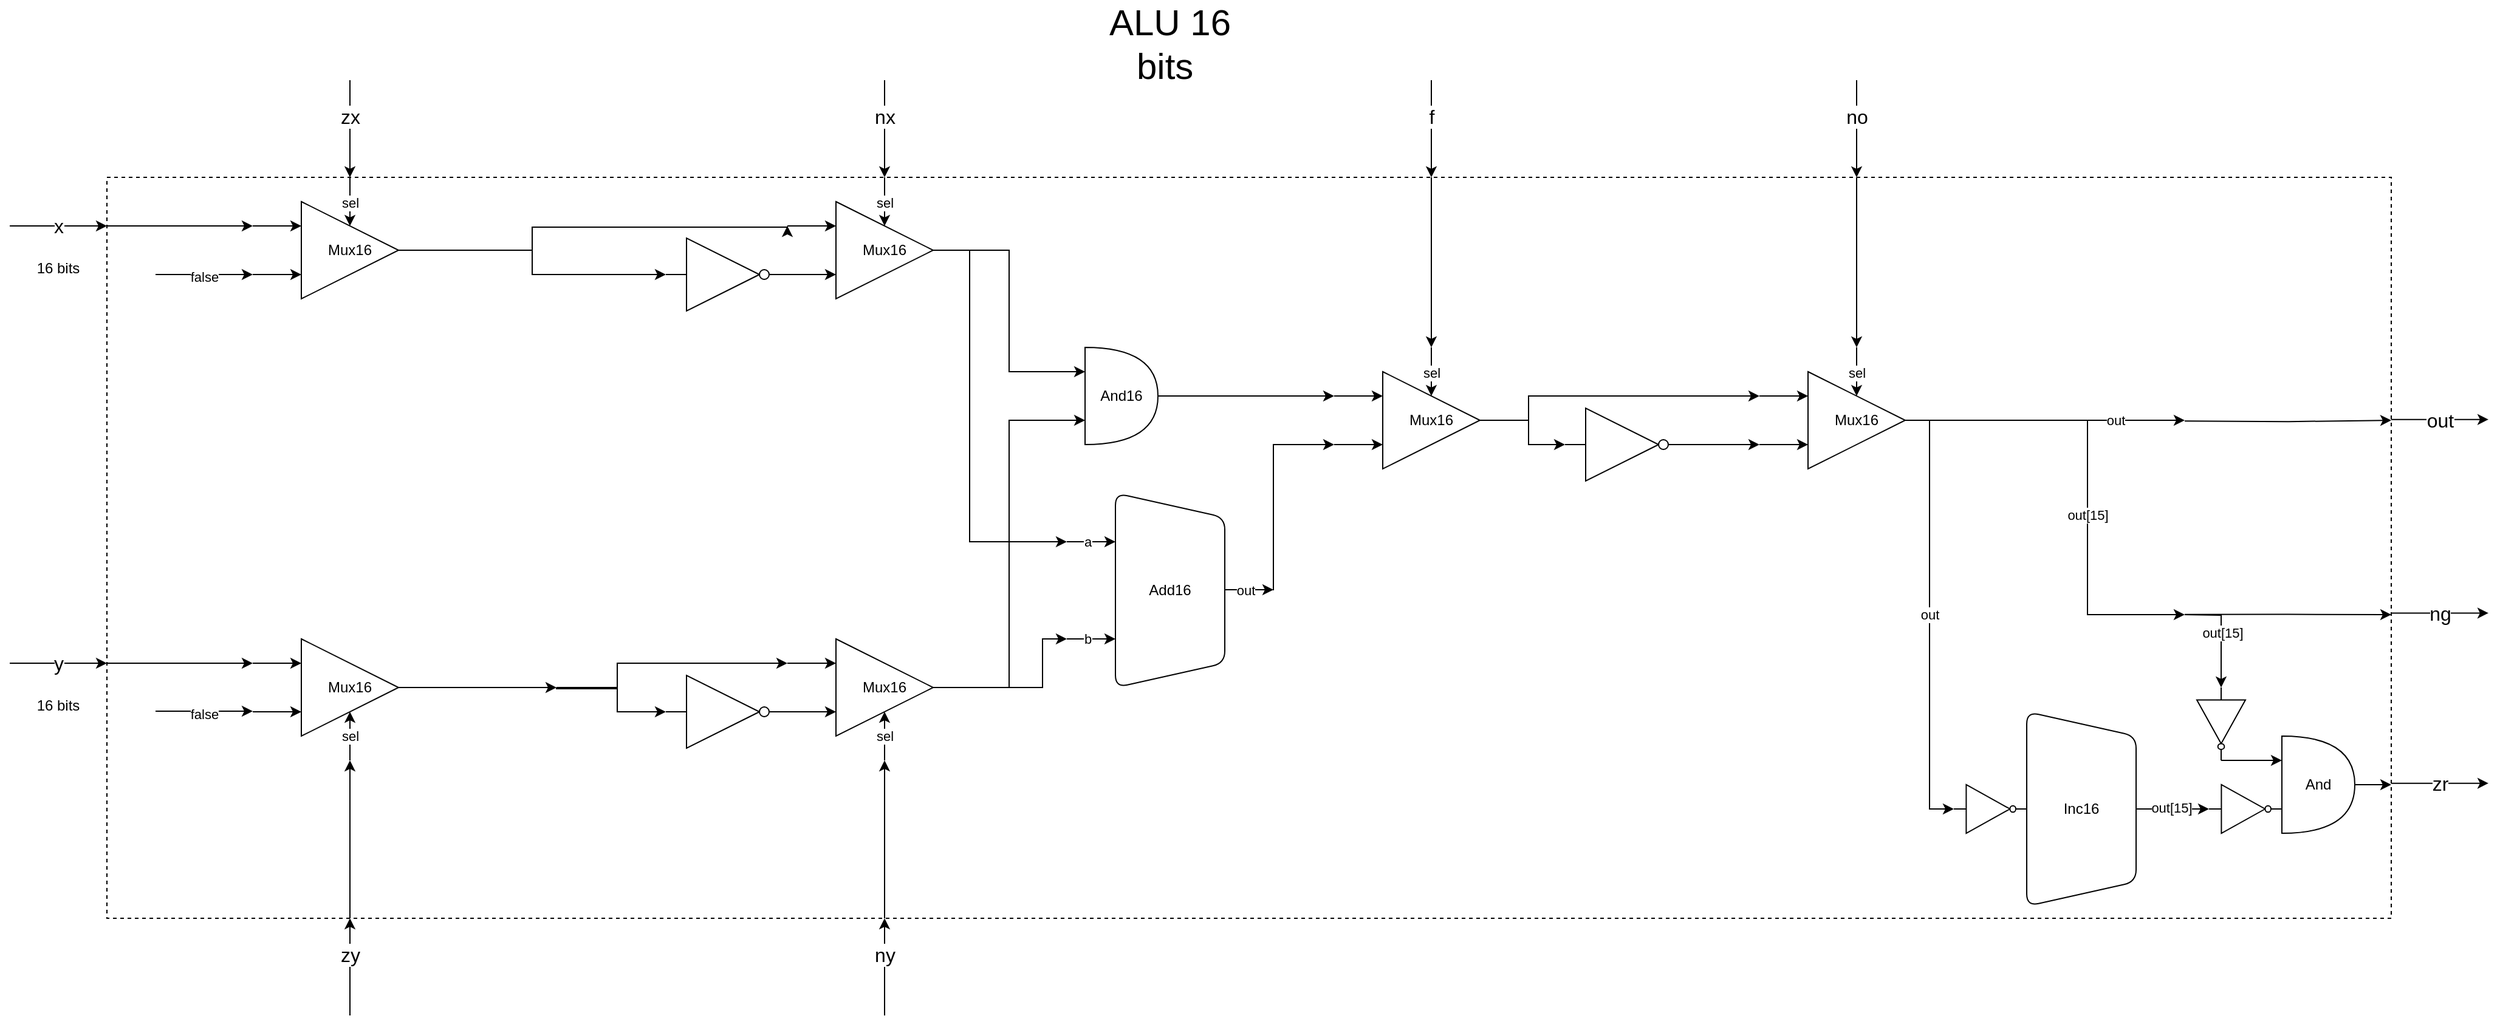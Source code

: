 <mxfile version="26.0.9">
  <diagram name="Page-1" id="adpBesQHKRJYUjEOg8ru">
    <mxGraphModel dx="3374" dy="2086" grid="1" gridSize="10" guides="1" tooltips="1" connect="1" arrows="1" fold="1" page="1" pageScale="1" pageWidth="1200" pageHeight="1920" math="0" shadow="0">
      <root>
        <mxCell id="0" />
        <mxCell id="1" parent="0" />
        <mxCell id="-emJckupOi8oOc6qagqn-7" value="" style="rounded=0;whiteSpace=wrap;html=1;fillColor=none;dashed=1;" vertex="1" parent="1">
          <mxGeometry x="240" y="200" width="1880" height="610" as="geometry" />
        </mxCell>
        <mxCell id="8OLrmSVtU4ukcU3g0uOx-1" value="" style="endArrow=classic;html=1;rounded=0;" parent="1" edge="1">
          <mxGeometry width="50" height="50" relative="1" as="geometry">
            <mxPoint x="160" y="240" as="sourcePoint" />
            <mxPoint x="240" y="240" as="targetPoint" />
          </mxGeometry>
        </mxCell>
        <mxCell id="8OLrmSVtU4ukcU3g0uOx-5" value="&lt;font style=&quot;font-size: 16px;&quot;&gt;x&lt;/font&gt;" style="edgeLabel;html=1;align=center;verticalAlign=middle;resizable=0;points=[];" parent="8OLrmSVtU4ukcU3g0uOx-1" vertex="1" connectable="0">
          <mxGeometry x="-0.006" relative="1" as="geometry">
            <mxPoint as="offset" />
          </mxGeometry>
        </mxCell>
        <mxCell id="8OLrmSVtU4ukcU3g0uOx-6" value="" style="endArrow=classic;html=1;rounded=0;" parent="1" edge="1">
          <mxGeometry width="50" height="50" relative="1" as="geometry">
            <mxPoint x="160" y="600" as="sourcePoint" />
            <mxPoint x="240" y="600" as="targetPoint" />
          </mxGeometry>
        </mxCell>
        <mxCell id="8OLrmSVtU4ukcU3g0uOx-7" value="&lt;span style=&quot;font-size: 16px;&quot;&gt;y&lt;/span&gt;" style="edgeLabel;html=1;align=center;verticalAlign=middle;resizable=0;points=[];" parent="8OLrmSVtU4ukcU3g0uOx-6" vertex="1" connectable="0">
          <mxGeometry x="-0.006" relative="1" as="geometry">
            <mxPoint as="offset" />
          </mxGeometry>
        </mxCell>
        <mxCell id="8OLrmSVtU4ukcU3g0uOx-8" value="16 bits" style="text;html=1;align=center;verticalAlign=middle;whiteSpace=wrap;rounded=0;" parent="1" vertex="1">
          <mxGeometry x="170" y="260" width="60" height="30" as="geometry" />
        </mxCell>
        <mxCell id="8OLrmSVtU4ukcU3g0uOx-9" value="16 bits" style="text;html=1;align=center;verticalAlign=middle;whiteSpace=wrap;rounded=0;" parent="1" vertex="1">
          <mxGeometry x="170" y="620" width="60" height="30" as="geometry" />
        </mxCell>
        <mxCell id="8OLrmSVtU4ukcU3g0uOx-11" value="" style="endArrow=classic;html=1;rounded=0;" parent="1" edge="1">
          <mxGeometry width="50" height="50" relative="1" as="geometry">
            <mxPoint x="440" y="120" as="sourcePoint" />
            <mxPoint x="440" y="200" as="targetPoint" />
          </mxGeometry>
        </mxCell>
        <mxCell id="8OLrmSVtU4ukcU3g0uOx-12" value="&lt;font style=&quot;font-size: 16px;&quot;&gt;zx&lt;/font&gt;" style="edgeLabel;html=1;align=center;verticalAlign=middle;resizable=0;points=[];" parent="8OLrmSVtU4ukcU3g0uOx-11" vertex="1" connectable="0">
          <mxGeometry x="-0.006" relative="1" as="geometry">
            <mxPoint y="-10" as="offset" />
          </mxGeometry>
        </mxCell>
        <mxCell id="8OLrmSVtU4ukcU3g0uOx-13" value="" style="endArrow=classic;html=1;rounded=0;" parent="1" edge="1">
          <mxGeometry width="50" height="50" relative="1" as="geometry">
            <mxPoint x="880" y="120" as="sourcePoint" />
            <mxPoint x="880" y="200" as="targetPoint" />
          </mxGeometry>
        </mxCell>
        <mxCell id="8OLrmSVtU4ukcU3g0uOx-14" value="&lt;font style=&quot;font-size: 16px;&quot;&gt;nx&lt;/font&gt;" style="edgeLabel;html=1;align=center;verticalAlign=middle;resizable=0;points=[];" parent="8OLrmSVtU4ukcU3g0uOx-13" vertex="1" connectable="0">
          <mxGeometry x="-0.006" relative="1" as="geometry">
            <mxPoint y="-10" as="offset" />
          </mxGeometry>
        </mxCell>
        <mxCell id="8OLrmSVtU4ukcU3g0uOx-21" value="" style="group" parent="1" vertex="1" connectable="0">
          <mxGeometry x="360" y="200" width="120" height="100" as="geometry" />
        </mxCell>
        <mxCell id="nLRMlabs2DgrCdVQQMXq-4" style="edgeStyle=orthogonalEdgeStyle;rounded=0;orthogonalLoop=1;jettySize=auto;html=1;" parent="8OLrmSVtU4ukcU3g0uOx-21" source="8OLrmSVtU4ukcU3g0uOx-16" edge="1">
          <mxGeometry relative="1" as="geometry">
            <mxPoint x="440.0" y="40" as="targetPoint" />
            <Array as="points">
              <mxPoint x="230" y="60" />
              <mxPoint x="230" y="41" />
              <mxPoint x="440" y="41" />
            </Array>
          </mxGeometry>
        </mxCell>
        <mxCell id="8OLrmSVtU4ukcU3g0uOx-16" value="Mux16" style="triangle;whiteSpace=wrap;html=1;" parent="8OLrmSVtU4ukcU3g0uOx-21" vertex="1">
          <mxGeometry x="40" y="20" width="80" height="80" as="geometry" />
        </mxCell>
        <mxCell id="8OLrmSVtU4ukcU3g0uOx-17" value="" style="endArrow=classic;html=1;rounded=0;entryX=0.5;entryY=0;entryDx=0;entryDy=0;" parent="8OLrmSVtU4ukcU3g0uOx-21" target="8OLrmSVtU4ukcU3g0uOx-16" edge="1">
          <mxGeometry width="50" height="50" relative="1" as="geometry">
            <mxPoint x="80" as="sourcePoint" />
            <mxPoint x="130" y="110" as="targetPoint" />
          </mxGeometry>
        </mxCell>
        <mxCell id="8OLrmSVtU4ukcU3g0uOx-18" value="sel" style="edgeLabel;html=1;align=center;verticalAlign=middle;resizable=0;points=[];" parent="8OLrmSVtU4ukcU3g0uOx-17" vertex="1" connectable="0">
          <mxGeometry x="0.026" relative="1" as="geometry">
            <mxPoint as="offset" />
          </mxGeometry>
        </mxCell>
        <mxCell id="8OLrmSVtU4ukcU3g0uOx-19" value="" style="endArrow=classic;html=1;rounded=0;entryX=0;entryY=0.25;entryDx=0;entryDy=0;" parent="8OLrmSVtU4ukcU3g0uOx-21" target="8OLrmSVtU4ukcU3g0uOx-16" edge="1">
          <mxGeometry width="50" height="50" relative="1" as="geometry">
            <mxPoint y="40" as="sourcePoint" />
            <mxPoint x="80" y="80" as="targetPoint" />
          </mxGeometry>
        </mxCell>
        <mxCell id="8OLrmSVtU4ukcU3g0uOx-20" value="" style="endArrow=classic;html=1;rounded=0;entryX=0;entryY=0.25;entryDx=0;entryDy=0;" parent="8OLrmSVtU4ukcU3g0uOx-21" edge="1">
          <mxGeometry width="50" height="50" relative="1" as="geometry">
            <mxPoint y="80" as="sourcePoint" />
            <mxPoint x="40" y="80" as="targetPoint" />
          </mxGeometry>
        </mxCell>
        <mxCell id="8OLrmSVtU4ukcU3g0uOx-23" value="" style="endArrow=classic;html=1;rounded=0;" parent="1" edge="1">
          <mxGeometry width="50" height="50" relative="1" as="geometry">
            <mxPoint x="240" y="240" as="sourcePoint" />
            <mxPoint x="360" y="240" as="targetPoint" />
          </mxGeometry>
        </mxCell>
        <mxCell id="8OLrmSVtU4ukcU3g0uOx-24" value="" style="endArrow=classic;html=1;rounded=0;" parent="1" edge="1">
          <mxGeometry width="50" height="50" relative="1" as="geometry">
            <mxPoint x="280" y="280" as="sourcePoint" />
            <mxPoint x="360" y="280" as="targetPoint" />
          </mxGeometry>
        </mxCell>
        <mxCell id="8OLrmSVtU4ukcU3g0uOx-26" value="false" style="edgeLabel;html=1;align=center;verticalAlign=middle;resizable=0;points=[];" parent="8OLrmSVtU4ukcU3g0uOx-24" vertex="1" connectable="0">
          <mxGeometry x="-0.013" y="-2" relative="1" as="geometry">
            <mxPoint as="offset" />
          </mxGeometry>
        </mxCell>
        <mxCell id="8OLrmSVtU4ukcU3g0uOx-29" style="edgeStyle=orthogonalEdgeStyle;rounded=0;orthogonalLoop=1;jettySize=auto;html=1;entryX=0;entryY=0.5;entryDx=0;entryDy=0;entryPerimeter=0;" parent="1" source="8OLrmSVtU4ukcU3g0uOx-16" target="8OLrmSVtU4ukcU3g0uOx-31" edge="1">
          <mxGeometry relative="1" as="geometry">
            <mxPoint x="540" y="270" as="targetPoint" />
          </mxGeometry>
        </mxCell>
        <mxCell id="8OLrmSVtU4ukcU3g0uOx-31" value="" style="verticalLabelPosition=bottom;shadow=0;dashed=0;align=center;html=1;verticalAlign=top;shape=mxgraph.electrical.logic_gates.inverter_2" parent="1" vertex="1">
          <mxGeometry x="700" y="250" width="100" height="60" as="geometry" />
        </mxCell>
        <mxCell id="8OLrmSVtU4ukcU3g0uOx-46" value="" style="group" parent="1" vertex="1" connectable="0">
          <mxGeometry x="800" y="200" width="120" height="100" as="geometry" />
        </mxCell>
        <mxCell id="nLRMlabs2DgrCdVQQMXq-21" style="edgeStyle=orthogonalEdgeStyle;rounded=0;orthogonalLoop=1;jettySize=auto;html=1;" parent="8OLrmSVtU4ukcU3g0uOx-46" source="8OLrmSVtU4ukcU3g0uOx-47" edge="1">
          <mxGeometry relative="1" as="geometry">
            <mxPoint x="230.0" y="300" as="targetPoint" />
            <Array as="points">
              <mxPoint x="150" y="60" />
              <mxPoint x="150" y="300" />
            </Array>
          </mxGeometry>
        </mxCell>
        <mxCell id="8OLrmSVtU4ukcU3g0uOx-47" value="Mux16" style="triangle;whiteSpace=wrap;html=1;" parent="8OLrmSVtU4ukcU3g0uOx-46" vertex="1">
          <mxGeometry x="40" y="20" width="80" height="80" as="geometry" />
        </mxCell>
        <mxCell id="8OLrmSVtU4ukcU3g0uOx-48" value="" style="endArrow=classic;html=1;rounded=0;entryX=0.5;entryY=0;entryDx=0;entryDy=0;" parent="8OLrmSVtU4ukcU3g0uOx-46" target="8OLrmSVtU4ukcU3g0uOx-47" edge="1">
          <mxGeometry width="50" height="50" relative="1" as="geometry">
            <mxPoint x="80" as="sourcePoint" />
            <mxPoint x="130" y="110" as="targetPoint" />
          </mxGeometry>
        </mxCell>
        <mxCell id="8OLrmSVtU4ukcU3g0uOx-49" value="sel" style="edgeLabel;html=1;align=center;verticalAlign=middle;resizable=0;points=[];" parent="8OLrmSVtU4ukcU3g0uOx-48" vertex="1" connectable="0">
          <mxGeometry x="0.026" relative="1" as="geometry">
            <mxPoint as="offset" />
          </mxGeometry>
        </mxCell>
        <mxCell id="8OLrmSVtU4ukcU3g0uOx-50" value="" style="endArrow=classic;html=1;rounded=0;entryX=0;entryY=0.25;entryDx=0;entryDy=0;" parent="8OLrmSVtU4ukcU3g0uOx-46" target="8OLrmSVtU4ukcU3g0uOx-47" edge="1">
          <mxGeometry width="50" height="50" relative="1" as="geometry">
            <mxPoint y="40" as="sourcePoint" />
            <mxPoint x="80" y="80" as="targetPoint" />
          </mxGeometry>
        </mxCell>
        <mxCell id="8OLrmSVtU4ukcU3g0uOx-51" value="" style="endArrow=classic;html=1;rounded=0;entryX=0;entryY=0.25;entryDx=0;entryDy=0;" parent="8OLrmSVtU4ukcU3g0uOx-46" edge="1">
          <mxGeometry width="50" height="50" relative="1" as="geometry">
            <mxPoint y="80" as="sourcePoint" />
            <mxPoint x="40" y="80" as="targetPoint" />
          </mxGeometry>
        </mxCell>
        <mxCell id="8OLrmSVtU4ukcU3g0uOx-63" value="" style="endArrow=classic;html=1;rounded=0;" parent="1" edge="1">
          <mxGeometry width="50" height="50" relative="1" as="geometry">
            <mxPoint x="280" y="639.5" as="sourcePoint" />
            <mxPoint x="360" y="639.5" as="targetPoint" />
          </mxGeometry>
        </mxCell>
        <mxCell id="8OLrmSVtU4ukcU3g0uOx-64" value="false" style="edgeLabel;html=1;align=center;verticalAlign=middle;resizable=0;points=[];" parent="8OLrmSVtU4ukcU3g0uOx-63" vertex="1" connectable="0">
          <mxGeometry x="-0.013" y="-2" relative="1" as="geometry">
            <mxPoint as="offset" />
          </mxGeometry>
        </mxCell>
        <mxCell id="8OLrmSVtU4ukcU3g0uOx-85" style="edgeStyle=orthogonalEdgeStyle;rounded=0;orthogonalLoop=1;jettySize=auto;html=1;" parent="1" edge="1">
          <mxGeometry relative="1" as="geometry">
            <mxPoint x="800" y="600" as="targetPoint" />
            <mxPoint x="610" y="620" as="sourcePoint" />
            <Array as="points">
              <mxPoint x="660" y="620" />
              <mxPoint x="660" y="600" />
            </Array>
          </mxGeometry>
        </mxCell>
        <mxCell id="8OLrmSVtU4ukcU3g0uOx-70" value="" style="verticalLabelPosition=bottom;shadow=0;dashed=0;align=center;html=1;verticalAlign=top;shape=mxgraph.electrical.logic_gates.inverter_2" parent="1" vertex="1">
          <mxGeometry x="700" y="610" width="100" height="60" as="geometry" />
        </mxCell>
        <mxCell id="8OLrmSVtU4ukcU3g0uOx-80" style="edgeStyle=orthogonalEdgeStyle;rounded=0;orthogonalLoop=1;jettySize=auto;html=1;" parent="1" source="8OLrmSVtU4ukcU3g0uOx-55" edge="1">
          <mxGeometry relative="1" as="geometry">
            <mxPoint x="610" y="620" as="targetPoint" />
          </mxGeometry>
        </mxCell>
        <mxCell id="8OLrmSVtU4ukcU3g0uOx-81" value="" style="endArrow=none;html=1;rounded=0;startArrow=classic;startFill=1;" parent="1" edge="1">
          <mxGeometry width="50" height="50" relative="1" as="geometry">
            <mxPoint x="440" y="810" as="sourcePoint" />
            <mxPoint x="440" y="890" as="targetPoint" />
          </mxGeometry>
        </mxCell>
        <mxCell id="8OLrmSVtU4ukcU3g0uOx-82" value="&lt;font style=&quot;font-size: 16px;&quot;&gt;zy&lt;/font&gt;" style="edgeLabel;html=1;align=center;verticalAlign=middle;resizable=0;points=[];" parent="8OLrmSVtU4ukcU3g0uOx-81" vertex="1" connectable="0">
          <mxGeometry x="-0.006" relative="1" as="geometry">
            <mxPoint y="-10" as="offset" />
          </mxGeometry>
        </mxCell>
        <mxCell id="8OLrmSVtU4ukcU3g0uOx-83" value="" style="endArrow=none;html=1;rounded=0;startArrow=classic;startFill=1;" parent="1" edge="1">
          <mxGeometry width="50" height="50" relative="1" as="geometry">
            <mxPoint x="880" y="810" as="sourcePoint" />
            <mxPoint x="880" y="890" as="targetPoint" />
          </mxGeometry>
        </mxCell>
        <mxCell id="8OLrmSVtU4ukcU3g0uOx-84" value="&lt;font style=&quot;font-size: 16px;&quot;&gt;ny&lt;/font&gt;" style="edgeLabel;html=1;align=center;verticalAlign=middle;resizable=0;points=[];" parent="8OLrmSVtU4ukcU3g0uOx-83" vertex="1" connectable="0">
          <mxGeometry x="-0.006" relative="1" as="geometry">
            <mxPoint y="-10" as="offset" />
          </mxGeometry>
        </mxCell>
        <mxCell id="8OLrmSVtU4ukcU3g0uOx-86" style="edgeStyle=orthogonalEdgeStyle;rounded=0;orthogonalLoop=1;jettySize=auto;html=1;entryX=0;entryY=0.5;entryDx=0;entryDy=0;entryPerimeter=0;" parent="1" target="8OLrmSVtU4ukcU3g0uOx-70" edge="1">
          <mxGeometry relative="1" as="geometry">
            <mxPoint x="610" y="620" as="sourcePoint" />
            <Array as="points">
              <mxPoint x="610" y="621" />
              <mxPoint x="660" y="621" />
              <mxPoint x="660" y="640" />
            </Array>
          </mxGeometry>
        </mxCell>
        <mxCell id="nLRMlabs2DgrCdVQQMXq-1" value="" style="group" parent="1" vertex="1" connectable="0">
          <mxGeometry x="360" y="580" width="120" height="100" as="geometry" />
        </mxCell>
        <mxCell id="8OLrmSVtU4ukcU3g0uOx-55" value="Mux16" style="triangle;whiteSpace=wrap;html=1;" parent="nLRMlabs2DgrCdVQQMXq-1" vertex="1">
          <mxGeometry x="40" width="80" height="80" as="geometry" />
        </mxCell>
        <mxCell id="8OLrmSVtU4ukcU3g0uOx-56" value="" style="endArrow=classic;html=1;rounded=0;entryX=0.5;entryY=1;entryDx=0;entryDy=0;" parent="nLRMlabs2DgrCdVQQMXq-1" target="8OLrmSVtU4ukcU3g0uOx-55" edge="1">
          <mxGeometry width="50" height="50" relative="1" as="geometry">
            <mxPoint x="80" y="100" as="sourcePoint" />
            <mxPoint x="130" y="90" as="targetPoint" />
          </mxGeometry>
        </mxCell>
        <mxCell id="8OLrmSVtU4ukcU3g0uOx-57" value="sel" style="edgeLabel;html=1;align=center;verticalAlign=middle;resizable=0;points=[];" parent="8OLrmSVtU4ukcU3g0uOx-56" vertex="1" connectable="0">
          <mxGeometry x="0.026" relative="1" as="geometry">
            <mxPoint as="offset" />
          </mxGeometry>
        </mxCell>
        <mxCell id="8OLrmSVtU4ukcU3g0uOx-58" value="" style="endArrow=classic;html=1;rounded=0;entryX=0;entryY=0.25;entryDx=0;entryDy=0;" parent="nLRMlabs2DgrCdVQQMXq-1" target="8OLrmSVtU4ukcU3g0uOx-55" edge="1">
          <mxGeometry width="50" height="50" relative="1" as="geometry">
            <mxPoint y="20" as="sourcePoint" />
            <mxPoint x="80" y="60" as="targetPoint" />
          </mxGeometry>
        </mxCell>
        <mxCell id="8OLrmSVtU4ukcU3g0uOx-59" value="" style="endArrow=classic;html=1;rounded=0;entryX=0;entryY=0.25;entryDx=0;entryDy=0;" parent="nLRMlabs2DgrCdVQQMXq-1" edge="1">
          <mxGeometry width="50" height="50" relative="1" as="geometry">
            <mxPoint y="60" as="sourcePoint" />
            <mxPoint x="40" y="60" as="targetPoint" />
          </mxGeometry>
        </mxCell>
        <mxCell id="nLRMlabs2DgrCdVQQMXq-2" value="" style="endArrow=classic;html=1;rounded=0;" parent="1" edge="1">
          <mxGeometry width="50" height="50" relative="1" as="geometry">
            <mxPoint x="240" y="600" as="sourcePoint" />
            <mxPoint x="360" y="600" as="targetPoint" />
          </mxGeometry>
        </mxCell>
        <mxCell id="nLRMlabs2DgrCdVQQMXq-3" value="" style="group" parent="1" vertex="1" connectable="0">
          <mxGeometry x="800" y="580" width="120" height="100" as="geometry" />
        </mxCell>
        <mxCell id="nLRMlabs2DgrCdVQQMXq-22" style="edgeStyle=orthogonalEdgeStyle;rounded=0;orthogonalLoop=1;jettySize=auto;html=1;" parent="nLRMlabs2DgrCdVQQMXq-3" source="8OLrmSVtU4ukcU3g0uOx-73" edge="1">
          <mxGeometry relative="1" as="geometry">
            <mxPoint x="230" as="targetPoint" />
            <Array as="points">
              <mxPoint x="210" y="40" />
              <mxPoint x="210" />
            </Array>
          </mxGeometry>
        </mxCell>
        <mxCell id="8OLrmSVtU4ukcU3g0uOx-73" value="Mux16" style="triangle;whiteSpace=wrap;html=1;" parent="nLRMlabs2DgrCdVQQMXq-3" vertex="1">
          <mxGeometry x="40" width="80" height="80" as="geometry" />
        </mxCell>
        <mxCell id="8OLrmSVtU4ukcU3g0uOx-74" value="" style="endArrow=classic;html=1;rounded=0;entryX=0.5;entryY=1;entryDx=0;entryDy=0;" parent="nLRMlabs2DgrCdVQQMXq-3" target="8OLrmSVtU4ukcU3g0uOx-73" edge="1">
          <mxGeometry width="50" height="50" relative="1" as="geometry">
            <mxPoint x="80" y="100" as="sourcePoint" />
            <mxPoint x="130" y="90" as="targetPoint" />
          </mxGeometry>
        </mxCell>
        <mxCell id="8OLrmSVtU4ukcU3g0uOx-75" value="sel" style="edgeLabel;html=1;align=center;verticalAlign=middle;resizable=0;points=[];" parent="8OLrmSVtU4ukcU3g0uOx-74" vertex="1" connectable="0">
          <mxGeometry x="0.026" relative="1" as="geometry">
            <mxPoint as="offset" />
          </mxGeometry>
        </mxCell>
        <mxCell id="8OLrmSVtU4ukcU3g0uOx-76" value="" style="endArrow=classic;html=1;rounded=0;entryX=0;entryY=0.25;entryDx=0;entryDy=0;" parent="nLRMlabs2DgrCdVQQMXq-3" target="8OLrmSVtU4ukcU3g0uOx-73" edge="1">
          <mxGeometry width="50" height="50" relative="1" as="geometry">
            <mxPoint y="20" as="sourcePoint" />
            <mxPoint x="80" y="60" as="targetPoint" />
          </mxGeometry>
        </mxCell>
        <mxCell id="8OLrmSVtU4ukcU3g0uOx-77" value="" style="endArrow=classic;html=1;rounded=0;entryX=0;entryY=0.25;entryDx=0;entryDy=0;" parent="nLRMlabs2DgrCdVQQMXq-3" edge="1">
          <mxGeometry width="50" height="50" relative="1" as="geometry">
            <mxPoint y="60" as="sourcePoint" />
            <mxPoint x="40" y="60" as="targetPoint" />
          </mxGeometry>
        </mxCell>
        <mxCell id="nLRMlabs2DgrCdVQQMXq-23" style="edgeStyle=orthogonalEdgeStyle;rounded=0;orthogonalLoop=1;jettySize=auto;html=1;" parent="1" source="nLRMlabs2DgrCdVQQMXq-5" edge="1">
          <mxGeometry relative="1" as="geometry">
            <mxPoint x="1250" y="380.0" as="targetPoint" />
          </mxGeometry>
        </mxCell>
        <mxCell id="nLRMlabs2DgrCdVQQMXq-5" value="And16" style="shape=or;whiteSpace=wrap;html=1;" parent="1" vertex="1">
          <mxGeometry x="1045" y="340" width="60" height="80" as="geometry" />
        </mxCell>
        <mxCell id="nLRMlabs2DgrCdVQQMXq-18" style="edgeStyle=orthogonalEdgeStyle;rounded=0;orthogonalLoop=1;jettySize=auto;html=1;entryX=0;entryY=0.25;entryDx=0;entryDy=0;entryPerimeter=0;" parent="1" source="8OLrmSVtU4ukcU3g0uOx-47" target="nLRMlabs2DgrCdVQQMXq-5" edge="1">
          <mxGeometry relative="1" as="geometry" />
        </mxCell>
        <mxCell id="nLRMlabs2DgrCdVQQMXq-19" style="edgeStyle=orthogonalEdgeStyle;rounded=0;orthogonalLoop=1;jettySize=auto;html=1;entryX=0;entryY=0.75;entryDx=0;entryDy=0;entryPerimeter=0;" parent="1" source="8OLrmSVtU4ukcU3g0uOx-73" target="nLRMlabs2DgrCdVQQMXq-5" edge="1">
          <mxGeometry relative="1" as="geometry" />
        </mxCell>
        <mxCell id="nLRMlabs2DgrCdVQQMXq-20" value="" style="group" parent="1" vertex="1" connectable="0">
          <mxGeometry x="1030" y="460" width="170" height="160" as="geometry" />
        </mxCell>
        <mxCell id="nLRMlabs2DgrCdVQQMXq-7" value="Add16" style="shape=trapezoid;perimeter=trapezoidPerimeter;whiteSpace=wrap;html=1;fixedSize=1;direction=south;rounded=1;" parent="nLRMlabs2DgrCdVQQMXq-20" vertex="1">
          <mxGeometry x="40" width="90" height="160" as="geometry" />
        </mxCell>
        <mxCell id="nLRMlabs2DgrCdVQQMXq-8" value="" style="endArrow=classic;html=1;rounded=0;" parent="nLRMlabs2DgrCdVQQMXq-20" edge="1">
          <mxGeometry width="50" height="50" relative="1" as="geometry">
            <mxPoint y="40" as="sourcePoint" />
            <mxPoint x="40" y="40" as="targetPoint" />
          </mxGeometry>
        </mxCell>
        <mxCell id="nLRMlabs2DgrCdVQQMXq-9" value="a" style="edgeLabel;html=1;align=center;verticalAlign=middle;resizable=0;points=[];" parent="nLRMlabs2DgrCdVQQMXq-8" vertex="1" connectable="0">
          <mxGeometry x="-0.139" relative="1" as="geometry">
            <mxPoint as="offset" />
          </mxGeometry>
        </mxCell>
        <mxCell id="nLRMlabs2DgrCdVQQMXq-10" value="" style="endArrow=classic;html=1;rounded=0;" parent="nLRMlabs2DgrCdVQQMXq-20" edge="1">
          <mxGeometry width="50" height="50" relative="1" as="geometry">
            <mxPoint y="120" as="sourcePoint" />
            <mxPoint x="40" y="120" as="targetPoint" />
          </mxGeometry>
        </mxCell>
        <mxCell id="nLRMlabs2DgrCdVQQMXq-11" value="b" style="edgeLabel;html=1;align=center;verticalAlign=middle;resizable=0;points=[];" parent="nLRMlabs2DgrCdVQQMXq-10" vertex="1" connectable="0">
          <mxGeometry x="-0.139" relative="1" as="geometry">
            <mxPoint as="offset" />
          </mxGeometry>
        </mxCell>
        <mxCell id="nLRMlabs2DgrCdVQQMXq-12" value="" style="endArrow=classic;html=1;rounded=0;" parent="nLRMlabs2DgrCdVQQMXq-20" edge="1">
          <mxGeometry width="50" height="50" relative="1" as="geometry">
            <mxPoint x="130" y="79.5" as="sourcePoint" />
            <mxPoint x="170" y="79.5" as="targetPoint" />
          </mxGeometry>
        </mxCell>
        <mxCell id="nLRMlabs2DgrCdVQQMXq-13" value="out" style="edgeLabel;html=1;align=center;verticalAlign=middle;resizable=0;points=[];" parent="nLRMlabs2DgrCdVQQMXq-12" vertex="1" connectable="0">
          <mxGeometry x="-0.139" relative="1" as="geometry">
            <mxPoint as="offset" />
          </mxGeometry>
        </mxCell>
        <mxCell id="nLRMlabs2DgrCdVQQMXq-24" value="" style="group" parent="1" vertex="1" connectable="0">
          <mxGeometry x="1250" y="360" width="120" height="100" as="geometry" />
        </mxCell>
        <mxCell id="nLRMlabs2DgrCdVQQMXq-43" style="edgeStyle=orthogonalEdgeStyle;rounded=0;orthogonalLoop=1;jettySize=auto;html=1;" parent="nLRMlabs2DgrCdVQQMXq-24" source="nLRMlabs2DgrCdVQQMXq-25" edge="1">
          <mxGeometry relative="1" as="geometry">
            <mxPoint x="350" y="20" as="targetPoint" />
            <Array as="points">
              <mxPoint x="160" y="40" />
              <mxPoint x="160" y="20" />
            </Array>
          </mxGeometry>
        </mxCell>
        <mxCell id="nLRMlabs2DgrCdVQQMXq-25" value="Mux16" style="triangle;whiteSpace=wrap;html=1;" parent="nLRMlabs2DgrCdVQQMXq-24" vertex="1">
          <mxGeometry x="40" width="80" height="80" as="geometry" />
        </mxCell>
        <mxCell id="nLRMlabs2DgrCdVQQMXq-26" value="" style="endArrow=classic;html=1;rounded=0;entryX=0.5;entryY=0;entryDx=0;entryDy=0;" parent="nLRMlabs2DgrCdVQQMXq-24" target="nLRMlabs2DgrCdVQQMXq-25" edge="1">
          <mxGeometry width="50" height="50" relative="1" as="geometry">
            <mxPoint x="80" y="-20" as="sourcePoint" />
            <mxPoint x="130" y="90" as="targetPoint" />
          </mxGeometry>
        </mxCell>
        <mxCell id="nLRMlabs2DgrCdVQQMXq-27" value="sel" style="edgeLabel;html=1;align=center;verticalAlign=middle;resizable=0;points=[];" parent="nLRMlabs2DgrCdVQQMXq-26" vertex="1" connectable="0">
          <mxGeometry x="0.026" relative="1" as="geometry">
            <mxPoint as="offset" />
          </mxGeometry>
        </mxCell>
        <mxCell id="nLRMlabs2DgrCdVQQMXq-28" value="" style="endArrow=classic;html=1;rounded=0;entryX=0;entryY=0.25;entryDx=0;entryDy=0;" parent="nLRMlabs2DgrCdVQQMXq-24" target="nLRMlabs2DgrCdVQQMXq-25" edge="1">
          <mxGeometry width="50" height="50" relative="1" as="geometry">
            <mxPoint y="20" as="sourcePoint" />
            <mxPoint x="80" y="60" as="targetPoint" />
          </mxGeometry>
        </mxCell>
        <mxCell id="nLRMlabs2DgrCdVQQMXq-29" value="" style="endArrow=classic;html=1;rounded=0;entryX=0;entryY=0.25;entryDx=0;entryDy=0;" parent="nLRMlabs2DgrCdVQQMXq-24" edge="1">
          <mxGeometry width="50" height="50" relative="1" as="geometry">
            <mxPoint y="60" as="sourcePoint" />
            <mxPoint x="40" y="60" as="targetPoint" />
          </mxGeometry>
        </mxCell>
        <mxCell id="nLRMlabs2DgrCdVQQMXq-30" value="" style="endArrow=classic;html=1;rounded=0;" parent="1" edge="1">
          <mxGeometry width="50" height="50" relative="1" as="geometry">
            <mxPoint x="1330" y="200" as="sourcePoint" />
            <mxPoint x="1330" y="340" as="targetPoint" />
          </mxGeometry>
        </mxCell>
        <mxCell id="nLRMlabs2DgrCdVQQMXq-31" value="" style="endArrow=classic;html=1;rounded=0;" parent="1" edge="1">
          <mxGeometry width="50" height="50" relative="1" as="geometry">
            <mxPoint x="1330" y="120" as="sourcePoint" />
            <mxPoint x="1330" y="200" as="targetPoint" />
          </mxGeometry>
        </mxCell>
        <mxCell id="nLRMlabs2DgrCdVQQMXq-32" value="&lt;font style=&quot;font-size: 16px;&quot;&gt;f&lt;/font&gt;" style="edgeLabel;html=1;align=center;verticalAlign=middle;resizable=0;points=[];" parent="nLRMlabs2DgrCdVQQMXq-31" vertex="1" connectable="0">
          <mxGeometry x="-0.006" relative="1" as="geometry">
            <mxPoint y="-10" as="offset" />
          </mxGeometry>
        </mxCell>
        <mxCell id="nLRMlabs2DgrCdVQQMXq-33" value="" style="endArrow=classic;html=1;rounded=0;edgeStyle=orthogonalEdgeStyle;" parent="1" edge="1">
          <mxGeometry width="50" height="50" relative="1" as="geometry">
            <mxPoint x="1200" y="540" as="sourcePoint" />
            <mxPoint x="1250" y="420" as="targetPoint" />
            <Array as="points">
              <mxPoint x="1200" y="420" />
            </Array>
          </mxGeometry>
        </mxCell>
        <mxCell id="nLRMlabs2DgrCdVQQMXq-34" value="" style="endArrow=classic;html=1;rounded=0;" parent="1" edge="1">
          <mxGeometry width="50" height="50" relative="1" as="geometry">
            <mxPoint x="1680" y="120" as="sourcePoint" />
            <mxPoint x="1680" y="200" as="targetPoint" />
          </mxGeometry>
        </mxCell>
        <mxCell id="nLRMlabs2DgrCdVQQMXq-35" value="&lt;font style=&quot;font-size: 16px;&quot;&gt;no&lt;/font&gt;" style="edgeLabel;html=1;align=center;verticalAlign=middle;resizable=0;points=[];" parent="nLRMlabs2DgrCdVQQMXq-34" vertex="1" connectable="0">
          <mxGeometry x="-0.006" relative="1" as="geometry">
            <mxPoint y="-10" as="offset" />
          </mxGeometry>
        </mxCell>
        <mxCell id="nLRMlabs2DgrCdVQQMXq-36" value="" style="group" parent="1" vertex="1" connectable="0">
          <mxGeometry x="1600" y="360" width="120" height="100" as="geometry" />
        </mxCell>
        <mxCell id="nLRMlabs2DgrCdVQQMXq-37" value="Mux16" style="triangle;whiteSpace=wrap;html=1;" parent="nLRMlabs2DgrCdVQQMXq-36" vertex="1">
          <mxGeometry x="40" width="80" height="80" as="geometry" />
        </mxCell>
        <mxCell id="nLRMlabs2DgrCdVQQMXq-38" value="" style="endArrow=classic;html=1;rounded=0;entryX=0.5;entryY=0;entryDx=0;entryDy=0;" parent="nLRMlabs2DgrCdVQQMXq-36" target="nLRMlabs2DgrCdVQQMXq-37" edge="1">
          <mxGeometry width="50" height="50" relative="1" as="geometry">
            <mxPoint x="80" y="-20" as="sourcePoint" />
            <mxPoint x="130" y="90" as="targetPoint" />
          </mxGeometry>
        </mxCell>
        <mxCell id="nLRMlabs2DgrCdVQQMXq-39" value="sel" style="edgeLabel;html=1;align=center;verticalAlign=middle;resizable=0;points=[];" parent="nLRMlabs2DgrCdVQQMXq-38" vertex="1" connectable="0">
          <mxGeometry x="0.026" relative="1" as="geometry">
            <mxPoint as="offset" />
          </mxGeometry>
        </mxCell>
        <mxCell id="nLRMlabs2DgrCdVQQMXq-40" value="" style="endArrow=classic;html=1;rounded=0;entryX=0;entryY=0.25;entryDx=0;entryDy=0;" parent="nLRMlabs2DgrCdVQQMXq-36" target="nLRMlabs2DgrCdVQQMXq-37" edge="1">
          <mxGeometry width="50" height="50" relative="1" as="geometry">
            <mxPoint y="20" as="sourcePoint" />
            <mxPoint x="80" y="60" as="targetPoint" />
          </mxGeometry>
        </mxCell>
        <mxCell id="nLRMlabs2DgrCdVQQMXq-41" value="" style="endArrow=classic;html=1;rounded=0;entryX=0;entryY=0.25;entryDx=0;entryDy=0;" parent="nLRMlabs2DgrCdVQQMXq-36" edge="1">
          <mxGeometry width="50" height="50" relative="1" as="geometry">
            <mxPoint y="60" as="sourcePoint" />
            <mxPoint x="40" y="60" as="targetPoint" />
          </mxGeometry>
        </mxCell>
        <mxCell id="nLRMlabs2DgrCdVQQMXq-45" style="edgeStyle=orthogonalEdgeStyle;rounded=0;orthogonalLoop=1;jettySize=auto;html=1;" parent="1" source="nLRMlabs2DgrCdVQQMXq-42" edge="1">
          <mxGeometry relative="1" as="geometry">
            <mxPoint x="1600" y="420" as="targetPoint" />
          </mxGeometry>
        </mxCell>
        <mxCell id="nLRMlabs2DgrCdVQQMXq-42" value="" style="verticalLabelPosition=bottom;shadow=0;dashed=0;align=center;html=1;verticalAlign=top;shape=mxgraph.electrical.logic_gates.inverter_2" parent="1" vertex="1">
          <mxGeometry x="1440" y="390" width="100" height="60" as="geometry" />
        </mxCell>
        <mxCell id="nLRMlabs2DgrCdVQQMXq-44" style="edgeStyle=orthogonalEdgeStyle;rounded=0;orthogonalLoop=1;jettySize=auto;html=1;entryX=0;entryY=0.5;entryDx=0;entryDy=0;entryPerimeter=0;" parent="1" source="nLRMlabs2DgrCdVQQMXq-25" target="nLRMlabs2DgrCdVQQMXq-42" edge="1">
          <mxGeometry relative="1" as="geometry">
            <Array as="points">
              <mxPoint x="1410" y="400" />
              <mxPoint x="1410" y="420" />
            </Array>
          </mxGeometry>
        </mxCell>
        <mxCell id="nLRMlabs2DgrCdVQQMXq-46" value="" style="endArrow=classic;html=1;rounded=0;" parent="1" edge="1">
          <mxGeometry width="50" height="50" relative="1" as="geometry">
            <mxPoint x="1680" y="200" as="sourcePoint" />
            <mxPoint x="1680" y="340" as="targetPoint" />
          </mxGeometry>
        </mxCell>
        <mxCell id="nLRMlabs2DgrCdVQQMXq-47" value="" style="endArrow=classic;html=1;rounded=0;" parent="1" edge="1">
          <mxGeometry width="50" height="50" relative="1" as="geometry">
            <mxPoint x="2120" y="399.32" as="sourcePoint" />
            <mxPoint x="2200" y="399.32" as="targetPoint" />
          </mxGeometry>
        </mxCell>
        <mxCell id="nLRMlabs2DgrCdVQQMXq-48" value="&lt;font style=&quot;font-size: 16px;&quot;&gt;out&lt;/font&gt;" style="edgeLabel;html=1;align=center;verticalAlign=middle;resizable=0;points=[];" parent="nLRMlabs2DgrCdVQQMXq-47" vertex="1" connectable="0">
          <mxGeometry x="-0.006" relative="1" as="geometry">
            <mxPoint as="offset" />
          </mxGeometry>
        </mxCell>
        <mxCell id="nLRMlabs2DgrCdVQQMXq-50" value="" style="endArrow=classic;html=1;rounded=0;" parent="1" edge="1">
          <mxGeometry width="50" height="50" relative="1" as="geometry">
            <mxPoint x="2120" y="698.82" as="sourcePoint" />
            <mxPoint x="2200" y="698.82" as="targetPoint" />
          </mxGeometry>
        </mxCell>
        <mxCell id="nLRMlabs2DgrCdVQQMXq-51" value="&lt;font style=&quot;font-size: 16px;&quot;&gt;zr&lt;/font&gt;" style="edgeLabel;html=1;align=center;verticalAlign=middle;resizable=0;points=[];" parent="nLRMlabs2DgrCdVQQMXq-50" vertex="1" connectable="0">
          <mxGeometry x="-0.006" relative="1" as="geometry">
            <mxPoint as="offset" />
          </mxGeometry>
        </mxCell>
        <mxCell id="nLRMlabs2DgrCdVQQMXq-52" value="" style="endArrow=classic;html=1;rounded=0;" parent="1" edge="1">
          <mxGeometry width="50" height="50" relative="1" as="geometry">
            <mxPoint x="2120" y="558.73" as="sourcePoint" />
            <mxPoint x="2200" y="558.73" as="targetPoint" />
          </mxGeometry>
        </mxCell>
        <mxCell id="nLRMlabs2DgrCdVQQMXq-53" value="&lt;font style=&quot;font-size: 16px;&quot;&gt;ng&lt;/font&gt;" style="edgeLabel;html=1;align=center;verticalAlign=middle;resizable=0;points=[];" parent="nLRMlabs2DgrCdVQQMXq-52" vertex="1" connectable="0">
          <mxGeometry x="-0.006" relative="1" as="geometry">
            <mxPoint as="offset" />
          </mxGeometry>
        </mxCell>
        <mxCell id="nLRMlabs2DgrCdVQQMXq-57" style="edgeStyle=orthogonalEdgeStyle;rounded=0;orthogonalLoop=1;jettySize=auto;html=1;exitX=1;exitY=0.5;exitDx=0;exitDy=0;exitPerimeter=0;" parent="1" edge="1">
          <mxGeometry relative="1" as="geometry">
            <mxPoint x="2120" y="400" as="targetPoint" />
            <mxPoint x="1950" y="400.59" as="sourcePoint" />
          </mxGeometry>
        </mxCell>
        <mxCell id="nLRMlabs2DgrCdVQQMXq-49" style="edgeStyle=orthogonalEdgeStyle;rounded=0;orthogonalLoop=1;jettySize=auto;html=1;" parent="1" source="nLRMlabs2DgrCdVQQMXq-37" edge="1">
          <mxGeometry relative="1" as="geometry">
            <mxPoint x="1950" y="400" as="targetPoint" />
          </mxGeometry>
        </mxCell>
        <mxCell id="-emJckupOi8oOc6qagqn-4" value="out" style="edgeLabel;html=1;align=center;verticalAlign=middle;resizable=0;points=[];" vertex="1" connectable="0" parent="nLRMlabs2DgrCdVQQMXq-49">
          <mxGeometry x="0.5" y="1" relative="1" as="geometry">
            <mxPoint as="offset" />
          </mxGeometry>
        </mxCell>
        <mxCell id="lK333nlsxR4h-l_1gGkw-4" style="edgeStyle=orthogonalEdgeStyle;rounded=0;orthogonalLoop=1;jettySize=auto;html=1;entryX=0;entryY=0.5;entryDx=0;entryDy=0;entryPerimeter=0;" parent="1" target="lK333nlsxR4h-l_1gGkw-20" edge="1">
          <mxGeometry relative="1" as="geometry">
            <mxPoint x="1980" y="860" as="targetPoint" />
            <mxPoint x="1950" y="560" as="sourcePoint" />
          </mxGeometry>
        </mxCell>
        <mxCell id="lK333nlsxR4h-l_1gGkw-6" value="out[15]" style="edgeLabel;html=1;align=center;verticalAlign=middle;resizable=0;points=[];" parent="lK333nlsxR4h-l_1gGkw-4" vertex="1" connectable="0">
          <mxGeometry x="-0.002" y="1" relative="1" as="geometry">
            <mxPoint as="offset" />
          </mxGeometry>
        </mxCell>
        <mxCell id="nLRMlabs2DgrCdVQQMXq-60" style="edgeStyle=orthogonalEdgeStyle;rounded=0;orthogonalLoop=1;jettySize=auto;html=1;exitX=1;exitY=0.5;exitDx=0;exitDy=0;exitPerimeter=0;" parent="1" edge="1">
          <mxGeometry relative="1" as="geometry">
            <mxPoint x="2120" y="560" as="targetPoint" />
            <mxPoint x="1950" y="559.82" as="sourcePoint" />
            <Array as="points">
              <mxPoint x="2035" y="560" />
              <mxPoint x="2035" y="560" />
            </Array>
          </mxGeometry>
        </mxCell>
        <mxCell id="nLRMlabs2DgrCdVQQMXq-64" style="edgeStyle=orthogonalEdgeStyle;rounded=0;orthogonalLoop=1;jettySize=auto;html=1;exitX=1;exitY=0.5;exitDx=0;exitDy=0;" parent="1" source="nLRMlabs2DgrCdVQQMXq-37" edge="1">
          <mxGeometry relative="1" as="geometry">
            <mxPoint x="1950" y="560" as="targetPoint" />
            <Array as="points">
              <mxPoint x="1870" y="400" />
              <mxPoint x="1870" y="560" />
            </Array>
          </mxGeometry>
        </mxCell>
        <mxCell id="-emJckupOi8oOc6qagqn-3" value="out[15]" style="edgeLabel;html=1;align=center;verticalAlign=middle;resizable=0;points=[];" vertex="1" connectable="0" parent="nLRMlabs2DgrCdVQQMXq-64">
          <mxGeometry x="0.17" relative="1" as="geometry">
            <mxPoint as="offset" />
          </mxGeometry>
        </mxCell>
        <mxCell id="-emJckupOi8oOc6qagqn-2" style="edgeStyle=orthogonalEdgeStyle;rounded=0;orthogonalLoop=1;jettySize=auto;html=1;" edge="1" parent="1" source="lK333nlsxR4h-l_1gGkw-5">
          <mxGeometry relative="1" as="geometry">
            <mxPoint x="2120" y="700.0" as="targetPoint" />
          </mxGeometry>
        </mxCell>
        <mxCell id="lK333nlsxR4h-l_1gGkw-5" value="And" style="shape=or;whiteSpace=wrap;html=1;" parent="1" vertex="1">
          <mxGeometry x="2030" y="660" width="60" height="80" as="geometry" />
        </mxCell>
        <mxCell id="lK333nlsxR4h-l_1gGkw-8" value="Inc16" style="shape=trapezoid;perimeter=trapezoidPerimeter;whiteSpace=wrap;html=1;fixedSize=1;direction=south;rounded=1;" parent="1" vertex="1">
          <mxGeometry x="1820" y="640" width="90" height="160" as="geometry" />
        </mxCell>
        <mxCell id="lK333nlsxR4h-l_1gGkw-15" style="edgeStyle=orthogonalEdgeStyle;rounded=0;orthogonalLoop=1;jettySize=auto;html=1;" parent="1" source="lK333nlsxR4h-l_1gGkw-8" edge="1">
          <mxGeometry relative="1" as="geometry">
            <mxPoint x="1970" y="720" as="targetPoint" />
          </mxGeometry>
        </mxCell>
        <mxCell id="lK333nlsxR4h-l_1gGkw-16" value="out[15]" style="edgeLabel;html=1;align=center;verticalAlign=middle;resizable=0;points=[];" parent="lK333nlsxR4h-l_1gGkw-15" vertex="1" connectable="0">
          <mxGeometry x="-0.06" y="1" relative="1" as="geometry">
            <mxPoint as="offset" />
          </mxGeometry>
        </mxCell>
        <mxCell id="lK333nlsxR4h-l_1gGkw-17" style="edgeStyle=orthogonalEdgeStyle;rounded=0;orthogonalLoop=1;jettySize=auto;html=1;entryX=0;entryY=0.5;entryDx=0;entryDy=0;entryPerimeter=0;" parent="1" source="nLRMlabs2DgrCdVQQMXq-37" target="lK333nlsxR4h-l_1gGkw-19" edge="1">
          <mxGeometry relative="1" as="geometry" />
        </mxCell>
        <mxCell id="-emJckupOi8oOc6qagqn-5" value="out" style="edgeLabel;html=1;align=center;verticalAlign=middle;resizable=0;points=[];" vertex="1" connectable="0" parent="lK333nlsxR4h-l_1gGkw-17">
          <mxGeometry x="-0.004" relative="1" as="geometry">
            <mxPoint as="offset" />
          </mxGeometry>
        </mxCell>
        <mxCell id="lK333nlsxR4h-l_1gGkw-19" value="" style="verticalLabelPosition=bottom;shadow=0;dashed=0;align=center;html=1;verticalAlign=top;shape=mxgraph.electrical.logic_gates.inverter_2" parent="1" vertex="1">
          <mxGeometry x="1760" y="700" width="60" height="40" as="geometry" />
        </mxCell>
        <mxCell id="lK333nlsxR4h-l_1gGkw-20" value="" style="verticalLabelPosition=bottom;shadow=0;dashed=0;align=center;html=1;verticalAlign=top;shape=mxgraph.electrical.logic_gates.inverter_2;rotation=90;" parent="1" vertex="1">
          <mxGeometry x="1950" y="630" width="60" height="40" as="geometry" />
        </mxCell>
        <mxCell id="lK333nlsxR4h-l_1gGkw-22" value="" style="endArrow=classic;html=1;rounded=0;exitX=1;exitY=0.5;exitDx=0;exitDy=0;exitPerimeter=0;entryX=0;entryY=0.25;entryDx=0;entryDy=0;entryPerimeter=0;" parent="1" source="lK333nlsxR4h-l_1gGkw-20" target="lK333nlsxR4h-l_1gGkw-5" edge="1">
          <mxGeometry width="50" height="50" relative="1" as="geometry">
            <mxPoint x="1950" y="690" as="sourcePoint" />
            <mxPoint x="2000" y="640" as="targetPoint" />
          </mxGeometry>
        </mxCell>
        <mxCell id="-emJckupOi8oOc6qagqn-1" value="" style="verticalLabelPosition=bottom;shadow=0;dashed=0;align=center;html=1;verticalAlign=top;shape=mxgraph.electrical.logic_gates.inverter_2" vertex="1" parent="1">
          <mxGeometry x="1970" y="700" width="60" height="40" as="geometry" />
        </mxCell>
        <mxCell id="-emJckupOi8oOc6qagqn-11" value="" style="endArrow=classic;html=1;rounded=0;" edge="1" parent="1">
          <mxGeometry width="50" height="50" relative="1" as="geometry">
            <mxPoint x="440" y="810" as="sourcePoint" />
            <mxPoint x="440" y="680" as="targetPoint" />
          </mxGeometry>
        </mxCell>
        <mxCell id="-emJckupOi8oOc6qagqn-12" value="" style="endArrow=classic;html=1;rounded=0;" edge="1" parent="1">
          <mxGeometry width="50" height="50" relative="1" as="geometry">
            <mxPoint x="880" y="810" as="sourcePoint" />
            <mxPoint x="880" y="680" as="targetPoint" />
          </mxGeometry>
        </mxCell>
        <mxCell id="-emJckupOi8oOc6qagqn-13" value="ALU 16 bits&amp;nbsp;" style="text;html=1;align=center;verticalAlign=middle;whiteSpace=wrap;rounded=0;fontSize=30;" vertex="1" parent="1">
          <mxGeometry x="1060" y="70" width="110" height="40" as="geometry" />
        </mxCell>
      </root>
    </mxGraphModel>
  </diagram>
</mxfile>
